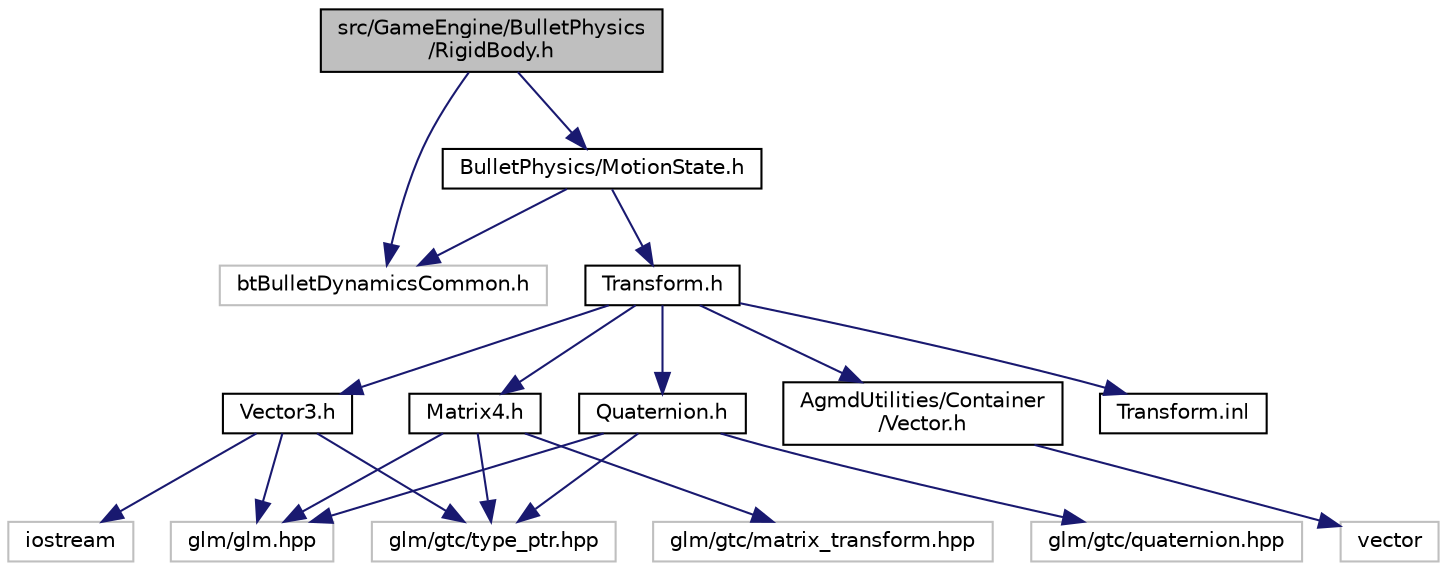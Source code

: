digraph "src/GameEngine/BulletPhysics/RigidBody.h"
{
  edge [fontname="Helvetica",fontsize="10",labelfontname="Helvetica",labelfontsize="10"];
  node [fontname="Helvetica",fontsize="10",shape=record];
  Node1 [label="src/GameEngine/BulletPhysics\l/RigidBody.h",height=0.2,width=0.4,color="black", fillcolor="grey75", style="filled" fontcolor="black"];
  Node1 -> Node2 [color="midnightblue",fontsize="10",style="solid",fontname="Helvetica"];
  Node2 [label="btBulletDynamicsCommon.h",height=0.2,width=0.4,color="grey75", fillcolor="white", style="filled"];
  Node1 -> Node3 [color="midnightblue",fontsize="10",style="solid",fontname="Helvetica"];
  Node3 [label="BulletPhysics/MotionState.h",height=0.2,width=0.4,color="black", fillcolor="white", style="filled",URL="$_motion_state_8h.html"];
  Node3 -> Node2 [color="midnightblue",fontsize="10",style="solid",fontname="Helvetica"];
  Node3 -> Node4 [color="midnightblue",fontsize="10",style="solid",fontname="Helvetica"];
  Node4 [label="Transform.h",height=0.2,width=0.4,color="black", fillcolor="white", style="filled",URL="$_transform_8h.html"];
  Node4 -> Node5 [color="midnightblue",fontsize="10",style="solid",fontname="Helvetica"];
  Node5 [label="Vector3.h",height=0.2,width=0.4,color="black", fillcolor="white", style="filled",URL="$_agmd_maths_2_vector3_8h.html"];
  Node5 -> Node6 [color="midnightblue",fontsize="10",style="solid",fontname="Helvetica"];
  Node6 [label="iostream",height=0.2,width=0.4,color="grey75", fillcolor="white", style="filled"];
  Node5 -> Node7 [color="midnightblue",fontsize="10",style="solid",fontname="Helvetica"];
  Node7 [label="glm/glm.hpp",height=0.2,width=0.4,color="grey75", fillcolor="white", style="filled"];
  Node5 -> Node8 [color="midnightblue",fontsize="10",style="solid",fontname="Helvetica"];
  Node8 [label="glm/gtc/type_ptr.hpp",height=0.2,width=0.4,color="grey75", fillcolor="white", style="filled"];
  Node4 -> Node9 [color="midnightblue",fontsize="10",style="solid",fontname="Helvetica"];
  Node9 [label="Quaternion.h",height=0.2,width=0.4,color="black", fillcolor="white", style="filled",URL="$_agmd_maths_2_quaternion_8h.html"];
  Node9 -> Node7 [color="midnightblue",fontsize="10",style="solid",fontname="Helvetica"];
  Node9 -> Node8 [color="midnightblue",fontsize="10",style="solid",fontname="Helvetica"];
  Node9 -> Node10 [color="midnightblue",fontsize="10",style="solid",fontname="Helvetica"];
  Node10 [label="glm/gtc/quaternion.hpp",height=0.2,width=0.4,color="grey75", fillcolor="white", style="filled"];
  Node4 -> Node11 [color="midnightblue",fontsize="10",style="solid",fontname="Helvetica"];
  Node11 [label="Matrix4.h",height=0.2,width=0.4,color="black", fillcolor="white", style="filled",URL="$_agmd_maths_2_matrix4_8h.html"];
  Node11 -> Node7 [color="midnightblue",fontsize="10",style="solid",fontname="Helvetica"];
  Node11 -> Node8 [color="midnightblue",fontsize="10",style="solid",fontname="Helvetica"];
  Node11 -> Node12 [color="midnightblue",fontsize="10",style="solid",fontname="Helvetica"];
  Node12 [label="glm/gtc/matrix_transform.hpp",height=0.2,width=0.4,color="grey75", fillcolor="white", style="filled"];
  Node4 -> Node13 [color="midnightblue",fontsize="10",style="solid",fontname="Helvetica"];
  Node13 [label="AgmdUtilities/Container\l/Vector.h",height=0.2,width=0.4,color="black", fillcolor="white", style="filled",URL="$_vector_8h.html"];
  Node13 -> Node14 [color="midnightblue",fontsize="10",style="solid",fontname="Helvetica"];
  Node14 [label="vector",height=0.2,width=0.4,color="grey75", fillcolor="white", style="filled"];
  Node4 -> Node15 [color="midnightblue",fontsize="10",style="solid",fontname="Helvetica"];
  Node15 [label="Transform.inl",height=0.2,width=0.4,color="black", fillcolor="white", style="filled",URL="$_transform_8inl.html"];
}
